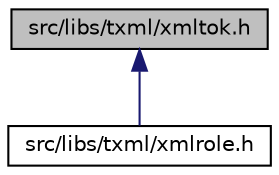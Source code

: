 digraph "src/libs/txml/xmltok.h"
{
  edge [fontname="Helvetica",fontsize="10",labelfontname="Helvetica",labelfontsize="10"];
  node [fontname="Helvetica",fontsize="10",shape=record];
  Node1 [label="src/libs/txml/xmltok.h",height=0.2,width=0.4,color="black", fillcolor="grey75", style="filled", fontcolor="black"];
  Node1 -> Node2 [dir="back",color="midnightblue",fontsize="10",style="solid",fontname="Helvetica"];
  Node2 [label="src/libs/txml/xmlrole.h",height=0.2,width=0.4,color="black", fillcolor="white", style="filled",URL="$xmlrole_8h.html"];
}
